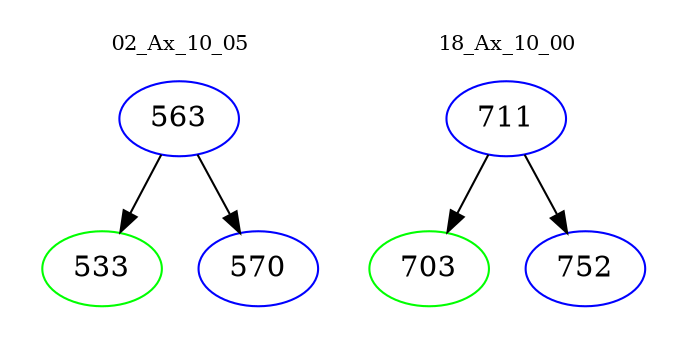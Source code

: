 digraph{
subgraph cluster_0 {
color = white
label = "02_Ax_10_05";
fontsize=10;
T0_563 [label="563", color="blue"]
T0_563 -> T0_533 [color="black"]
T0_533 [label="533", color="green"]
T0_563 -> T0_570 [color="black"]
T0_570 [label="570", color="blue"]
}
subgraph cluster_1 {
color = white
label = "18_Ax_10_00";
fontsize=10;
T1_711 [label="711", color="blue"]
T1_711 -> T1_703 [color="black"]
T1_703 [label="703", color="green"]
T1_711 -> T1_752 [color="black"]
T1_752 [label="752", color="blue"]
}
}
